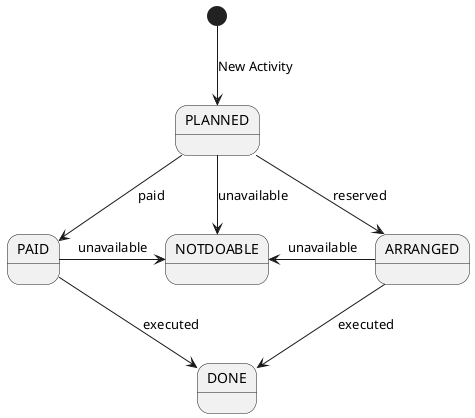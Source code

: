 
@startuml

[*] --> PLANNED : New Activity

PLANNED -down-> PAID : paid
PLANNED -down-> NOTDOABLE : unavailable
PLANNED -down-> ARRANGED : reserved
PAID -right-> NOTDOABLE : unavailable
PAID -down-> DONE : executed
ARRANGED -left-> NOTDOABLE : unavailable
ARRANGED -down-> DONE : executed

@enduml